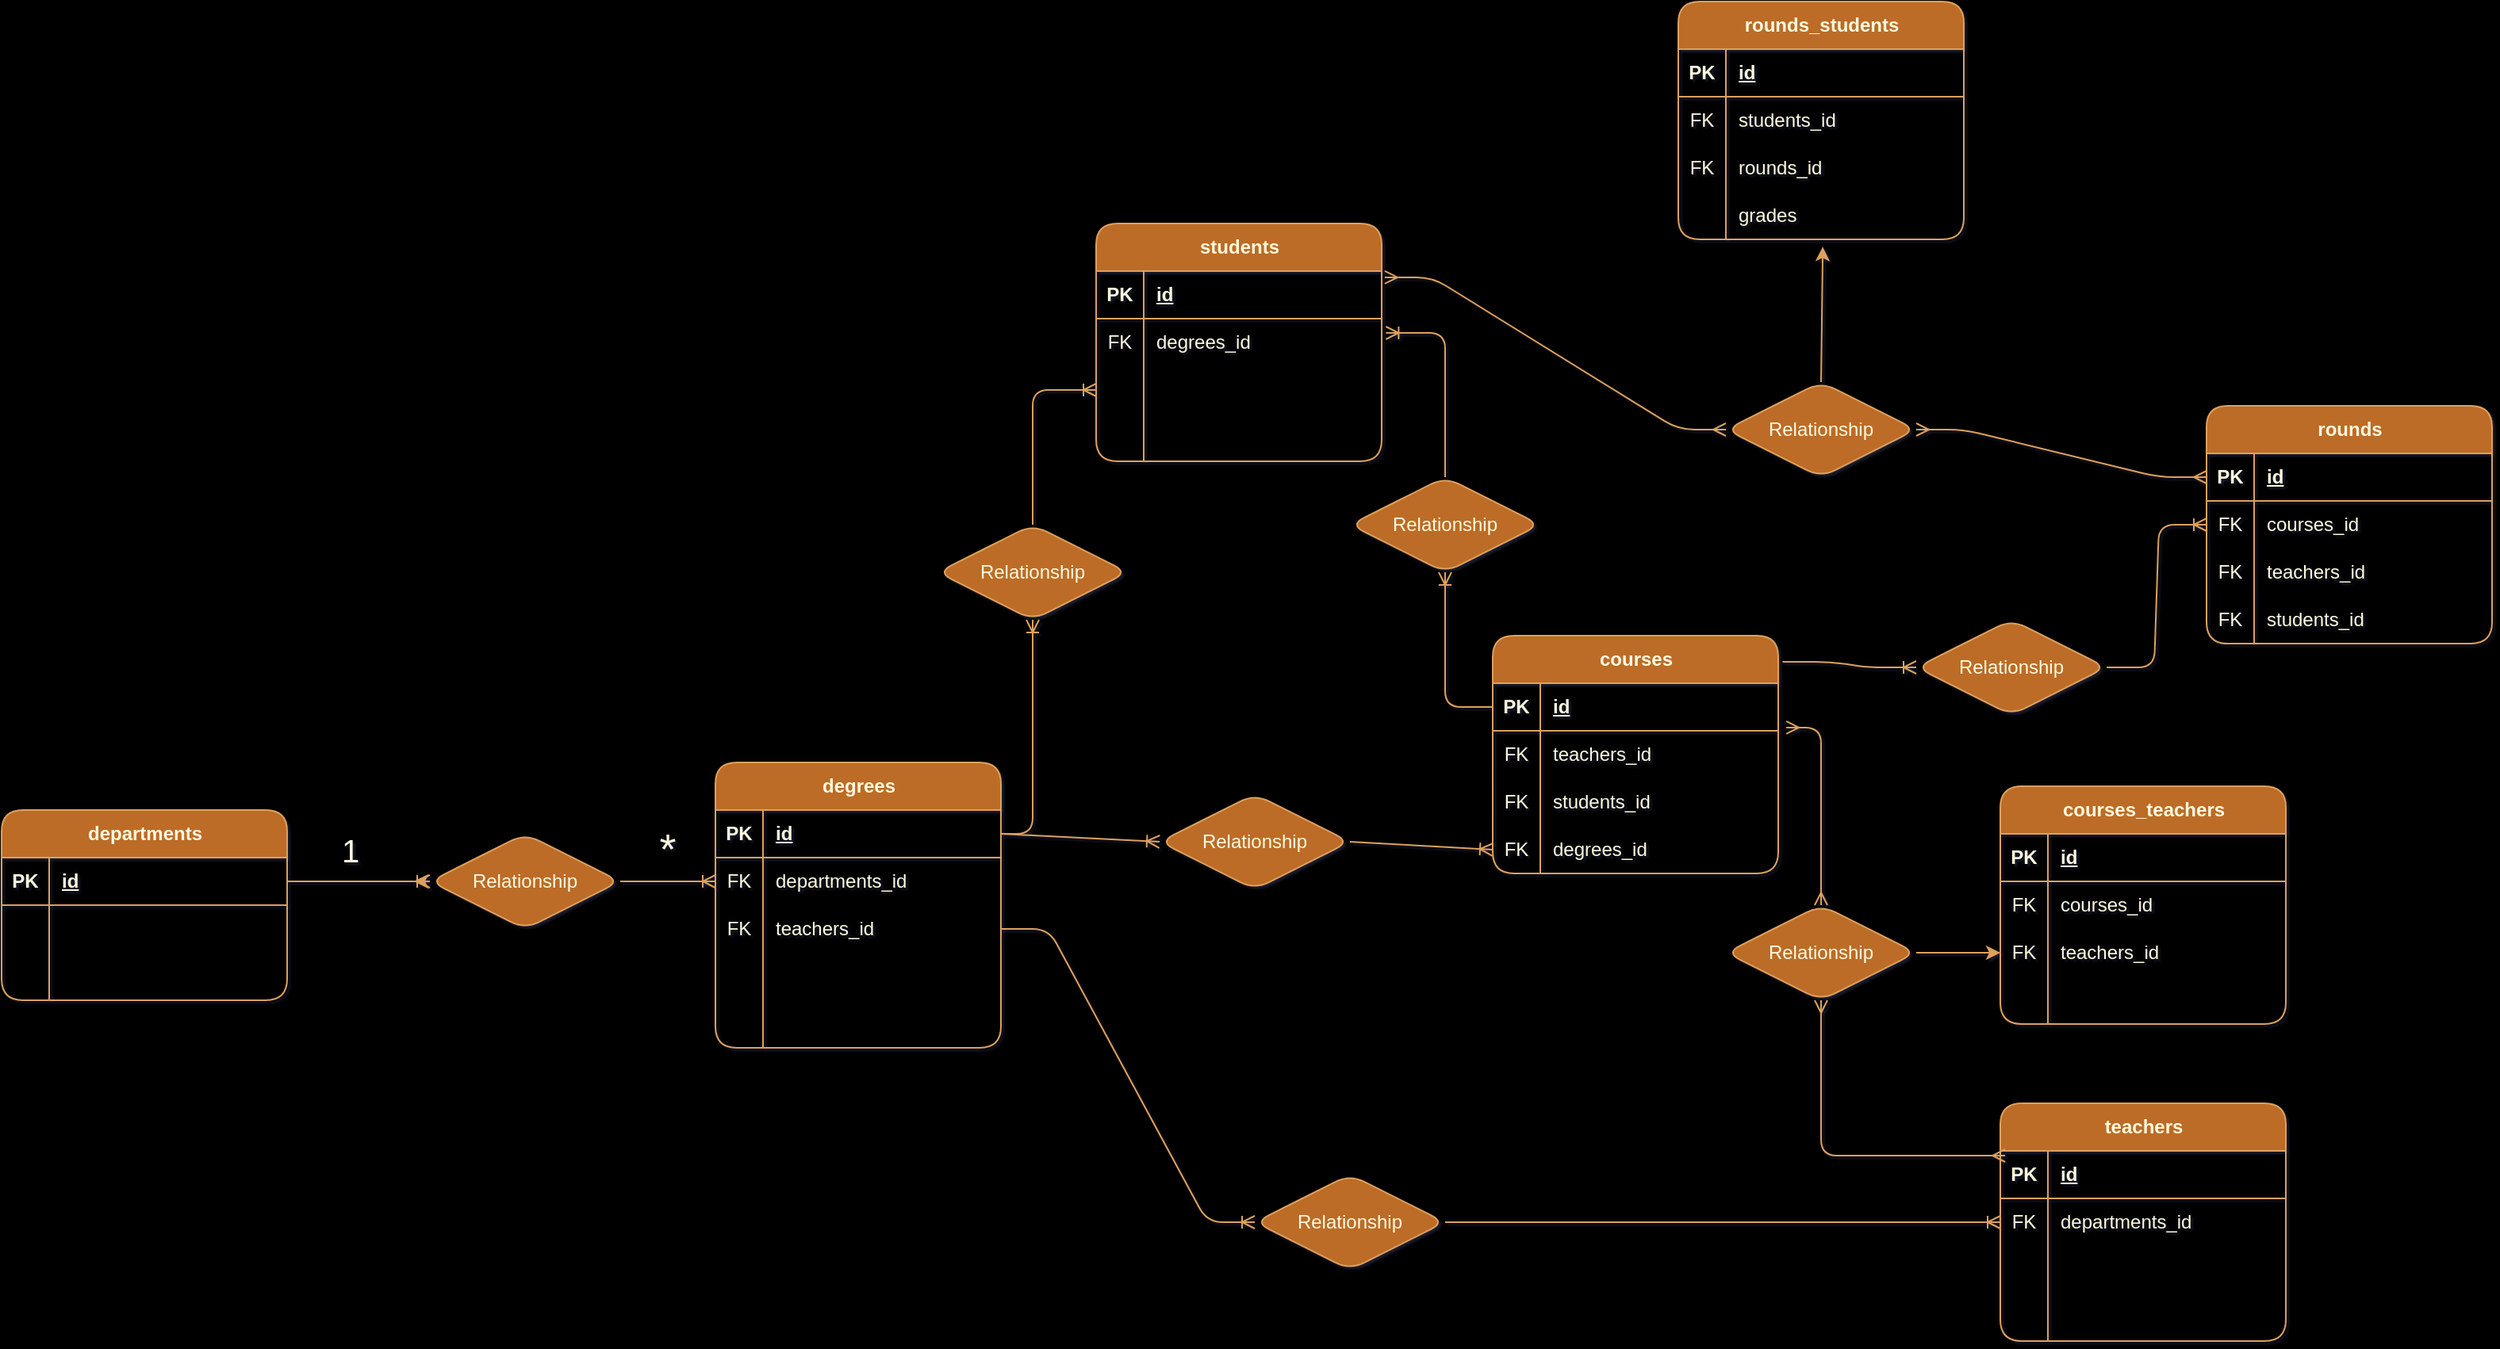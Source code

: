 <mxfile version="22.0.4" type="github">
  <diagram id="87AOexwBrGtDnm_NlYDT" name="Pagina-1">
    <mxGraphModel dx="2261" dy="2047" grid="1" gridSize="10" guides="1" tooltips="1" connect="1" arrows="1" fold="1" page="1" pageScale="1" pageWidth="827" pageHeight="1169" background="#000000" math="0" shadow="1">
      <root>
        <mxCell id="0" />
        <mxCell id="1" parent="0" />
        <mxCell id="Ff_n6TksdBglWIkLKjz_-1" value="departments" style="shape=table;startSize=30;container=1;collapsible=1;childLayout=tableLayout;fixedRows=1;rowLines=0;fontStyle=1;align=center;resizeLast=1;html=1;labelBackgroundColor=none;fillColor=#BC6C25;strokeColor=#DDA15E;fontColor=#FEFAE0;rounded=1;" parent="1" vertex="1">
          <mxGeometry x="-790" y="-510" width="180" height="120" as="geometry" />
        </mxCell>
        <mxCell id="Ff_n6TksdBglWIkLKjz_-2" value="" style="shape=tableRow;horizontal=0;startSize=0;swimlaneHead=0;swimlaneBody=0;fillColor=none;collapsible=0;dropTarget=0;points=[[0,0.5],[1,0.5]];portConstraint=eastwest;top=0;left=0;right=0;bottom=1;labelBackgroundColor=none;strokeColor=#DDA15E;fontColor=#FEFAE0;rounded=1;" parent="Ff_n6TksdBglWIkLKjz_-1" vertex="1">
          <mxGeometry y="30" width="180" height="30" as="geometry" />
        </mxCell>
        <mxCell id="Ff_n6TksdBglWIkLKjz_-3" value="PK" style="shape=partialRectangle;connectable=0;fillColor=none;top=0;left=0;bottom=0;right=0;fontStyle=1;overflow=hidden;whiteSpace=wrap;html=1;labelBackgroundColor=none;strokeColor=#DDA15E;fontColor=#FEFAE0;rounded=1;" parent="Ff_n6TksdBglWIkLKjz_-2" vertex="1">
          <mxGeometry width="30" height="30" as="geometry">
            <mxRectangle width="30" height="30" as="alternateBounds" />
          </mxGeometry>
        </mxCell>
        <mxCell id="Ff_n6TksdBglWIkLKjz_-4" value="id" style="shape=partialRectangle;connectable=0;fillColor=none;top=0;left=0;bottom=0;right=0;align=left;spacingLeft=6;fontStyle=5;overflow=hidden;whiteSpace=wrap;html=1;labelBackgroundColor=none;strokeColor=#DDA15E;fontColor=#FEFAE0;rounded=1;" parent="Ff_n6TksdBglWIkLKjz_-2" vertex="1">
          <mxGeometry x="30" width="150" height="30" as="geometry">
            <mxRectangle width="150" height="30" as="alternateBounds" />
          </mxGeometry>
        </mxCell>
        <mxCell id="Ff_n6TksdBglWIkLKjz_-8" value="" style="shape=tableRow;horizontal=0;startSize=0;swimlaneHead=0;swimlaneBody=0;fillColor=none;collapsible=0;dropTarget=0;points=[[0,0.5],[1,0.5]];portConstraint=eastwest;top=0;left=0;right=0;bottom=0;labelBackgroundColor=none;strokeColor=#DDA15E;fontColor=#FEFAE0;rounded=1;" parent="Ff_n6TksdBglWIkLKjz_-1" vertex="1">
          <mxGeometry y="60" width="180" height="30" as="geometry" />
        </mxCell>
        <mxCell id="Ff_n6TksdBglWIkLKjz_-9" value="" style="shape=partialRectangle;connectable=0;fillColor=none;top=0;left=0;bottom=0;right=0;editable=1;overflow=hidden;whiteSpace=wrap;html=1;labelBackgroundColor=none;strokeColor=#DDA15E;fontColor=#FEFAE0;rounded=1;" parent="Ff_n6TksdBglWIkLKjz_-8" vertex="1">
          <mxGeometry width="30" height="30" as="geometry">
            <mxRectangle width="30" height="30" as="alternateBounds" />
          </mxGeometry>
        </mxCell>
        <mxCell id="Ff_n6TksdBglWIkLKjz_-10" value="" style="shape=partialRectangle;connectable=0;fillColor=none;top=0;left=0;bottom=0;right=0;align=left;spacingLeft=6;overflow=hidden;whiteSpace=wrap;html=1;labelBackgroundColor=none;strokeColor=#DDA15E;fontColor=#FEFAE0;rounded=1;" parent="Ff_n6TksdBglWIkLKjz_-8" vertex="1">
          <mxGeometry x="30" width="150" height="30" as="geometry">
            <mxRectangle width="150" height="30" as="alternateBounds" />
          </mxGeometry>
        </mxCell>
        <mxCell id="Ff_n6TksdBglWIkLKjz_-11" value="" style="shape=tableRow;horizontal=0;startSize=0;swimlaneHead=0;swimlaneBody=0;fillColor=none;collapsible=0;dropTarget=0;points=[[0,0.5],[1,0.5]];portConstraint=eastwest;top=0;left=0;right=0;bottom=0;labelBackgroundColor=none;strokeColor=#DDA15E;fontColor=#FEFAE0;rounded=1;" parent="Ff_n6TksdBglWIkLKjz_-1" vertex="1">
          <mxGeometry y="90" width="180" height="30" as="geometry" />
        </mxCell>
        <mxCell id="Ff_n6TksdBglWIkLKjz_-12" value="" style="shape=partialRectangle;connectable=0;fillColor=none;top=0;left=0;bottom=0;right=0;editable=1;overflow=hidden;whiteSpace=wrap;html=1;labelBackgroundColor=none;strokeColor=#DDA15E;fontColor=#FEFAE0;rounded=1;" parent="Ff_n6TksdBglWIkLKjz_-11" vertex="1">
          <mxGeometry width="30" height="30" as="geometry">
            <mxRectangle width="30" height="30" as="alternateBounds" />
          </mxGeometry>
        </mxCell>
        <mxCell id="Ff_n6TksdBglWIkLKjz_-13" value="" style="shape=partialRectangle;connectable=0;fillColor=none;top=0;left=0;bottom=0;right=0;align=left;spacingLeft=6;overflow=hidden;whiteSpace=wrap;html=1;labelBackgroundColor=none;strokeColor=#DDA15E;fontColor=#FEFAE0;rounded=1;" parent="Ff_n6TksdBglWIkLKjz_-11" vertex="1">
          <mxGeometry x="30" width="150" height="30" as="geometry">
            <mxRectangle width="150" height="30" as="alternateBounds" />
          </mxGeometry>
        </mxCell>
        <mxCell id="Ff_n6TksdBglWIkLKjz_-14" value="rounds" style="shape=table;startSize=30;container=1;collapsible=1;childLayout=tableLayout;fixedRows=1;rowLines=0;fontStyle=1;align=center;resizeLast=1;html=1;labelBackgroundColor=none;fillColor=#BC6C25;strokeColor=#DDA15E;fontColor=#FEFAE0;rounded=1;" parent="1" vertex="1">
          <mxGeometry x="600" y="-765" width="180" height="150" as="geometry" />
        </mxCell>
        <mxCell id="Ff_n6TksdBglWIkLKjz_-15" value="" style="shape=tableRow;horizontal=0;startSize=0;swimlaneHead=0;swimlaneBody=0;fillColor=none;collapsible=0;dropTarget=0;points=[[0,0.5],[1,0.5]];portConstraint=eastwest;top=0;left=0;right=0;bottom=1;labelBackgroundColor=none;strokeColor=#DDA15E;fontColor=#FEFAE0;rounded=1;" parent="Ff_n6TksdBglWIkLKjz_-14" vertex="1">
          <mxGeometry y="30" width="180" height="30" as="geometry" />
        </mxCell>
        <mxCell id="Ff_n6TksdBglWIkLKjz_-16" value="PK" style="shape=partialRectangle;connectable=0;fillColor=none;top=0;left=0;bottom=0;right=0;fontStyle=1;overflow=hidden;whiteSpace=wrap;html=1;labelBackgroundColor=none;strokeColor=#DDA15E;fontColor=#FEFAE0;rounded=1;" parent="Ff_n6TksdBglWIkLKjz_-15" vertex="1">
          <mxGeometry width="30" height="30" as="geometry">
            <mxRectangle width="30" height="30" as="alternateBounds" />
          </mxGeometry>
        </mxCell>
        <mxCell id="Ff_n6TksdBglWIkLKjz_-17" value="id" style="shape=partialRectangle;connectable=0;fillColor=none;top=0;left=0;bottom=0;right=0;align=left;spacingLeft=6;fontStyle=5;overflow=hidden;whiteSpace=wrap;html=1;labelBackgroundColor=none;strokeColor=#DDA15E;fontColor=#FEFAE0;rounded=1;" parent="Ff_n6TksdBglWIkLKjz_-15" vertex="1">
          <mxGeometry x="30" width="150" height="30" as="geometry">
            <mxRectangle width="150" height="30" as="alternateBounds" />
          </mxGeometry>
        </mxCell>
        <mxCell id="Ff_n6TksdBglWIkLKjz_-18" value="" style="shape=tableRow;horizontal=0;startSize=0;swimlaneHead=0;swimlaneBody=0;fillColor=none;collapsible=0;dropTarget=0;points=[[0,0.5],[1,0.5]];portConstraint=eastwest;top=0;left=0;right=0;bottom=0;labelBackgroundColor=none;strokeColor=#DDA15E;fontColor=#FEFAE0;rounded=1;" parent="Ff_n6TksdBglWIkLKjz_-14" vertex="1">
          <mxGeometry y="60" width="180" height="30" as="geometry" />
        </mxCell>
        <mxCell id="Ff_n6TksdBglWIkLKjz_-19" value="FK" style="shape=partialRectangle;connectable=0;fillColor=none;top=0;left=0;bottom=0;right=0;editable=1;overflow=hidden;whiteSpace=wrap;html=1;labelBackgroundColor=none;strokeColor=#DDA15E;fontColor=#FEFAE0;rounded=1;" parent="Ff_n6TksdBglWIkLKjz_-18" vertex="1">
          <mxGeometry width="30" height="30" as="geometry">
            <mxRectangle width="30" height="30" as="alternateBounds" />
          </mxGeometry>
        </mxCell>
        <mxCell id="Ff_n6TksdBglWIkLKjz_-20" value="courses_id" style="shape=partialRectangle;connectable=0;fillColor=none;top=0;left=0;bottom=0;right=0;align=left;spacingLeft=6;overflow=hidden;whiteSpace=wrap;html=1;labelBackgroundColor=none;strokeColor=#DDA15E;fontColor=#FEFAE0;rounded=1;" parent="Ff_n6TksdBglWIkLKjz_-18" vertex="1">
          <mxGeometry x="30" width="150" height="30" as="geometry">
            <mxRectangle width="150" height="30" as="alternateBounds" />
          </mxGeometry>
        </mxCell>
        <mxCell id="Ff_n6TksdBglWIkLKjz_-21" value="" style="shape=tableRow;horizontal=0;startSize=0;swimlaneHead=0;swimlaneBody=0;fillColor=none;collapsible=0;dropTarget=0;points=[[0,0.5],[1,0.5]];portConstraint=eastwest;top=0;left=0;right=0;bottom=0;labelBackgroundColor=none;strokeColor=#DDA15E;fontColor=#FEFAE0;rounded=1;" parent="Ff_n6TksdBglWIkLKjz_-14" vertex="1">
          <mxGeometry y="90" width="180" height="30" as="geometry" />
        </mxCell>
        <mxCell id="Ff_n6TksdBglWIkLKjz_-22" value="FK" style="shape=partialRectangle;connectable=0;fillColor=none;top=0;left=0;bottom=0;right=0;editable=1;overflow=hidden;whiteSpace=wrap;html=1;labelBackgroundColor=none;strokeColor=#DDA15E;fontColor=#FEFAE0;rounded=1;" parent="Ff_n6TksdBglWIkLKjz_-21" vertex="1">
          <mxGeometry width="30" height="30" as="geometry">
            <mxRectangle width="30" height="30" as="alternateBounds" />
          </mxGeometry>
        </mxCell>
        <mxCell id="Ff_n6TksdBglWIkLKjz_-23" value="teachers_id" style="shape=partialRectangle;connectable=0;fillColor=none;top=0;left=0;bottom=0;right=0;align=left;spacingLeft=6;overflow=hidden;whiteSpace=wrap;html=1;labelBackgroundColor=none;strokeColor=#DDA15E;fontColor=#FEFAE0;rounded=1;" parent="Ff_n6TksdBglWIkLKjz_-21" vertex="1">
          <mxGeometry x="30" width="150" height="30" as="geometry">
            <mxRectangle width="150" height="30" as="alternateBounds" />
          </mxGeometry>
        </mxCell>
        <mxCell id="Ff_n6TksdBglWIkLKjz_-24" value="" style="shape=tableRow;horizontal=0;startSize=0;swimlaneHead=0;swimlaneBody=0;fillColor=none;collapsible=0;dropTarget=0;points=[[0,0.5],[1,0.5]];portConstraint=eastwest;top=0;left=0;right=0;bottom=0;labelBackgroundColor=none;strokeColor=#DDA15E;fontColor=#FEFAE0;rounded=1;" parent="Ff_n6TksdBglWIkLKjz_-14" vertex="1">
          <mxGeometry y="120" width="180" height="30" as="geometry" />
        </mxCell>
        <mxCell id="Ff_n6TksdBglWIkLKjz_-25" value="FK" style="shape=partialRectangle;connectable=0;fillColor=none;top=0;left=0;bottom=0;right=0;editable=1;overflow=hidden;whiteSpace=wrap;html=1;labelBackgroundColor=none;strokeColor=#DDA15E;fontColor=#FEFAE0;rounded=1;" parent="Ff_n6TksdBglWIkLKjz_-24" vertex="1">
          <mxGeometry width="30" height="30" as="geometry">
            <mxRectangle width="30" height="30" as="alternateBounds" />
          </mxGeometry>
        </mxCell>
        <mxCell id="Ff_n6TksdBglWIkLKjz_-26" value="students_id" style="shape=partialRectangle;connectable=0;fillColor=none;top=0;left=0;bottom=0;right=0;align=left;spacingLeft=6;overflow=hidden;whiteSpace=wrap;html=1;labelBackgroundColor=none;strokeColor=#DDA15E;fontColor=#FEFAE0;rounded=1;" parent="Ff_n6TksdBglWIkLKjz_-24" vertex="1">
          <mxGeometry x="30" width="150" height="30" as="geometry">
            <mxRectangle width="150" height="30" as="alternateBounds" />
          </mxGeometry>
        </mxCell>
        <mxCell id="Ff_n6TksdBglWIkLKjz_-27" value="courses" style="shape=table;startSize=30;container=1;collapsible=1;childLayout=tableLayout;fixedRows=1;rowLines=0;fontStyle=1;align=center;resizeLast=1;html=1;labelBackgroundColor=none;fillColor=#BC6C25;strokeColor=#DDA15E;fontColor=#FEFAE0;rounded=1;" parent="1" vertex="1">
          <mxGeometry x="150" y="-620" width="180" height="150" as="geometry" />
        </mxCell>
        <mxCell id="Ff_n6TksdBglWIkLKjz_-28" value="" style="shape=tableRow;horizontal=0;startSize=0;swimlaneHead=0;swimlaneBody=0;fillColor=none;collapsible=0;dropTarget=0;points=[[0,0.5],[1,0.5]];portConstraint=eastwest;top=0;left=0;right=0;bottom=1;labelBackgroundColor=none;strokeColor=#DDA15E;fontColor=#FEFAE0;rounded=1;" parent="Ff_n6TksdBglWIkLKjz_-27" vertex="1">
          <mxGeometry y="30" width="180" height="30" as="geometry" />
        </mxCell>
        <mxCell id="Ff_n6TksdBglWIkLKjz_-29" value="PK" style="shape=partialRectangle;connectable=0;fillColor=none;top=0;left=0;bottom=0;right=0;fontStyle=1;overflow=hidden;whiteSpace=wrap;html=1;labelBackgroundColor=none;strokeColor=#DDA15E;fontColor=#FEFAE0;rounded=1;" parent="Ff_n6TksdBglWIkLKjz_-28" vertex="1">
          <mxGeometry width="30" height="30" as="geometry">
            <mxRectangle width="30" height="30" as="alternateBounds" />
          </mxGeometry>
        </mxCell>
        <mxCell id="Ff_n6TksdBglWIkLKjz_-30" value="id" style="shape=partialRectangle;connectable=0;fillColor=none;top=0;left=0;bottom=0;right=0;align=left;spacingLeft=6;fontStyle=5;overflow=hidden;whiteSpace=wrap;html=1;labelBackgroundColor=none;strokeColor=#DDA15E;fontColor=#FEFAE0;rounded=1;" parent="Ff_n6TksdBglWIkLKjz_-28" vertex="1">
          <mxGeometry x="30" width="150" height="30" as="geometry">
            <mxRectangle width="150" height="30" as="alternateBounds" />
          </mxGeometry>
        </mxCell>
        <mxCell id="Ff_n6TksdBglWIkLKjz_-31" value="" style="shape=tableRow;horizontal=0;startSize=0;swimlaneHead=0;swimlaneBody=0;fillColor=none;collapsible=0;dropTarget=0;points=[[0,0.5],[1,0.5]];portConstraint=eastwest;top=0;left=0;right=0;bottom=0;labelBackgroundColor=none;strokeColor=#DDA15E;fontColor=#FEFAE0;rounded=1;" parent="Ff_n6TksdBglWIkLKjz_-27" vertex="1">
          <mxGeometry y="60" width="180" height="30" as="geometry" />
        </mxCell>
        <mxCell id="Ff_n6TksdBglWIkLKjz_-32" value="FK" style="shape=partialRectangle;connectable=0;fillColor=none;top=0;left=0;bottom=0;right=0;editable=1;overflow=hidden;whiteSpace=wrap;html=1;labelBackgroundColor=none;strokeColor=#DDA15E;fontColor=#FEFAE0;rounded=1;" parent="Ff_n6TksdBglWIkLKjz_-31" vertex="1">
          <mxGeometry width="30" height="30" as="geometry">
            <mxRectangle width="30" height="30" as="alternateBounds" />
          </mxGeometry>
        </mxCell>
        <mxCell id="Ff_n6TksdBglWIkLKjz_-33" value="teachers_id" style="shape=partialRectangle;connectable=0;fillColor=none;top=0;left=0;bottom=0;right=0;align=left;spacingLeft=6;overflow=hidden;whiteSpace=wrap;html=1;labelBackgroundColor=none;strokeColor=#DDA15E;fontColor=#FEFAE0;rounded=1;" parent="Ff_n6TksdBglWIkLKjz_-31" vertex="1">
          <mxGeometry x="30" width="150" height="30" as="geometry">
            <mxRectangle width="150" height="30" as="alternateBounds" />
          </mxGeometry>
        </mxCell>
        <mxCell id="Ff_n6TksdBglWIkLKjz_-34" value="" style="shape=tableRow;horizontal=0;startSize=0;swimlaneHead=0;swimlaneBody=0;fillColor=none;collapsible=0;dropTarget=0;points=[[0,0.5],[1,0.5]];portConstraint=eastwest;top=0;left=0;right=0;bottom=0;labelBackgroundColor=none;strokeColor=#DDA15E;fontColor=#FEFAE0;rounded=1;" parent="Ff_n6TksdBglWIkLKjz_-27" vertex="1">
          <mxGeometry y="90" width="180" height="30" as="geometry" />
        </mxCell>
        <mxCell id="Ff_n6TksdBglWIkLKjz_-35" value="FK" style="shape=partialRectangle;connectable=0;fillColor=none;top=0;left=0;bottom=0;right=0;editable=1;overflow=hidden;whiteSpace=wrap;html=1;labelBackgroundColor=none;strokeColor=#DDA15E;fontColor=#FEFAE0;rounded=1;" parent="Ff_n6TksdBglWIkLKjz_-34" vertex="1">
          <mxGeometry width="30" height="30" as="geometry">
            <mxRectangle width="30" height="30" as="alternateBounds" />
          </mxGeometry>
        </mxCell>
        <mxCell id="Ff_n6TksdBglWIkLKjz_-36" value="students_id" style="shape=partialRectangle;connectable=0;fillColor=none;top=0;left=0;bottom=0;right=0;align=left;spacingLeft=6;overflow=hidden;whiteSpace=wrap;html=1;labelBackgroundColor=none;strokeColor=#DDA15E;fontColor=#FEFAE0;rounded=1;" parent="Ff_n6TksdBglWIkLKjz_-34" vertex="1">
          <mxGeometry x="30" width="150" height="30" as="geometry">
            <mxRectangle width="150" height="30" as="alternateBounds" />
          </mxGeometry>
        </mxCell>
        <mxCell id="Ff_n6TksdBglWIkLKjz_-37" value="" style="shape=tableRow;horizontal=0;startSize=0;swimlaneHead=0;swimlaneBody=0;fillColor=none;collapsible=0;dropTarget=0;points=[[0,0.5],[1,0.5]];portConstraint=eastwest;top=0;left=0;right=0;bottom=0;labelBackgroundColor=none;strokeColor=#DDA15E;fontColor=#FEFAE0;rounded=1;" parent="Ff_n6TksdBglWIkLKjz_-27" vertex="1">
          <mxGeometry y="120" width="180" height="30" as="geometry" />
        </mxCell>
        <mxCell id="Ff_n6TksdBglWIkLKjz_-38" value="FK" style="shape=partialRectangle;connectable=0;fillColor=none;top=0;left=0;bottom=0;right=0;editable=1;overflow=hidden;whiteSpace=wrap;html=1;labelBackgroundColor=none;strokeColor=#DDA15E;fontColor=#FEFAE0;rounded=1;" parent="Ff_n6TksdBglWIkLKjz_-37" vertex="1">
          <mxGeometry width="30" height="30" as="geometry">
            <mxRectangle width="30" height="30" as="alternateBounds" />
          </mxGeometry>
        </mxCell>
        <mxCell id="Ff_n6TksdBglWIkLKjz_-39" value="degrees_id" style="shape=partialRectangle;connectable=0;fillColor=none;top=0;left=0;bottom=0;right=0;align=left;spacingLeft=6;overflow=hidden;whiteSpace=wrap;html=1;labelBackgroundColor=none;strokeColor=#DDA15E;fontColor=#FEFAE0;rounded=1;" parent="Ff_n6TksdBglWIkLKjz_-37" vertex="1">
          <mxGeometry x="30" width="150" height="30" as="geometry">
            <mxRectangle width="150" height="30" as="alternateBounds" />
          </mxGeometry>
        </mxCell>
        <mxCell id="Ff_n6TksdBglWIkLKjz_-40" value="rounds_students" style="shape=table;startSize=30;container=1;collapsible=1;childLayout=tableLayout;fixedRows=1;rowLines=0;fontStyle=1;align=center;resizeLast=1;html=1;labelBackgroundColor=none;fillColor=#BC6C25;strokeColor=#DDA15E;fontColor=#FEFAE0;rounded=1;" parent="1" vertex="1">
          <mxGeometry x="267" y="-1020" width="180" height="150" as="geometry" />
        </mxCell>
        <mxCell id="Ff_n6TksdBglWIkLKjz_-41" value="" style="shape=tableRow;horizontal=0;startSize=0;swimlaneHead=0;swimlaneBody=0;fillColor=none;collapsible=0;dropTarget=0;points=[[0,0.5],[1,0.5]];portConstraint=eastwest;top=0;left=0;right=0;bottom=1;labelBackgroundColor=none;strokeColor=#DDA15E;fontColor=#FEFAE0;rounded=1;" parent="Ff_n6TksdBglWIkLKjz_-40" vertex="1">
          <mxGeometry y="30" width="180" height="30" as="geometry" />
        </mxCell>
        <mxCell id="Ff_n6TksdBglWIkLKjz_-42" value="PK" style="shape=partialRectangle;connectable=0;fillColor=none;top=0;left=0;bottom=0;right=0;fontStyle=1;overflow=hidden;whiteSpace=wrap;html=1;labelBackgroundColor=none;strokeColor=#DDA15E;fontColor=#FEFAE0;rounded=1;" parent="Ff_n6TksdBglWIkLKjz_-41" vertex="1">
          <mxGeometry width="30" height="30" as="geometry">
            <mxRectangle width="30" height="30" as="alternateBounds" />
          </mxGeometry>
        </mxCell>
        <mxCell id="Ff_n6TksdBglWIkLKjz_-43" value="id" style="shape=partialRectangle;connectable=0;fillColor=none;top=0;left=0;bottom=0;right=0;align=left;spacingLeft=6;fontStyle=5;overflow=hidden;whiteSpace=wrap;html=1;labelBackgroundColor=none;strokeColor=#DDA15E;fontColor=#FEFAE0;rounded=1;" parent="Ff_n6TksdBglWIkLKjz_-41" vertex="1">
          <mxGeometry x="30" width="150" height="30" as="geometry">
            <mxRectangle width="150" height="30" as="alternateBounds" />
          </mxGeometry>
        </mxCell>
        <mxCell id="Ff_n6TksdBglWIkLKjz_-44" value="" style="shape=tableRow;horizontal=0;startSize=0;swimlaneHead=0;swimlaneBody=0;fillColor=none;collapsible=0;dropTarget=0;points=[[0,0.5],[1,0.5]];portConstraint=eastwest;top=0;left=0;right=0;bottom=0;labelBackgroundColor=none;strokeColor=#DDA15E;fontColor=#FEFAE0;rounded=1;" parent="Ff_n6TksdBglWIkLKjz_-40" vertex="1">
          <mxGeometry y="60" width="180" height="30" as="geometry" />
        </mxCell>
        <mxCell id="Ff_n6TksdBglWIkLKjz_-45" value="FK" style="shape=partialRectangle;connectable=0;fillColor=none;top=0;left=0;bottom=0;right=0;editable=1;overflow=hidden;whiteSpace=wrap;html=1;labelBackgroundColor=none;strokeColor=#DDA15E;fontColor=#FEFAE0;rounded=1;" parent="Ff_n6TksdBglWIkLKjz_-44" vertex="1">
          <mxGeometry width="30" height="30" as="geometry">
            <mxRectangle width="30" height="30" as="alternateBounds" />
          </mxGeometry>
        </mxCell>
        <mxCell id="Ff_n6TksdBglWIkLKjz_-46" value="students_id" style="shape=partialRectangle;connectable=0;fillColor=none;top=0;left=0;bottom=0;right=0;align=left;spacingLeft=6;overflow=hidden;whiteSpace=wrap;html=1;labelBackgroundColor=none;strokeColor=#DDA15E;fontColor=#FEFAE0;rounded=1;" parent="Ff_n6TksdBglWIkLKjz_-44" vertex="1">
          <mxGeometry x="30" width="150" height="30" as="geometry">
            <mxRectangle width="150" height="30" as="alternateBounds" />
          </mxGeometry>
        </mxCell>
        <mxCell id="Ff_n6TksdBglWIkLKjz_-47" value="" style="shape=tableRow;horizontal=0;startSize=0;swimlaneHead=0;swimlaneBody=0;fillColor=none;collapsible=0;dropTarget=0;points=[[0,0.5],[1,0.5]];portConstraint=eastwest;top=0;left=0;right=0;bottom=0;labelBackgroundColor=none;strokeColor=#DDA15E;fontColor=#FEFAE0;rounded=1;" parent="Ff_n6TksdBglWIkLKjz_-40" vertex="1">
          <mxGeometry y="90" width="180" height="30" as="geometry" />
        </mxCell>
        <mxCell id="Ff_n6TksdBglWIkLKjz_-48" value="FK" style="shape=partialRectangle;connectable=0;fillColor=none;top=0;left=0;bottom=0;right=0;editable=1;overflow=hidden;whiteSpace=wrap;html=1;labelBackgroundColor=none;strokeColor=#DDA15E;fontColor=#FEFAE0;rounded=1;" parent="Ff_n6TksdBglWIkLKjz_-47" vertex="1">
          <mxGeometry width="30" height="30" as="geometry">
            <mxRectangle width="30" height="30" as="alternateBounds" />
          </mxGeometry>
        </mxCell>
        <mxCell id="Ff_n6TksdBglWIkLKjz_-49" value="rounds_id" style="shape=partialRectangle;connectable=0;fillColor=none;top=0;left=0;bottom=0;right=0;align=left;spacingLeft=6;overflow=hidden;whiteSpace=wrap;html=1;labelBackgroundColor=none;strokeColor=#DDA15E;fontColor=#FEFAE0;rounded=1;" parent="Ff_n6TksdBglWIkLKjz_-47" vertex="1">
          <mxGeometry x="30" width="150" height="30" as="geometry">
            <mxRectangle width="150" height="30" as="alternateBounds" />
          </mxGeometry>
        </mxCell>
        <mxCell id="Ff_n6TksdBglWIkLKjz_-50" value="" style="shape=tableRow;horizontal=0;startSize=0;swimlaneHead=0;swimlaneBody=0;fillColor=none;collapsible=0;dropTarget=0;points=[[0,0.5],[1,0.5]];portConstraint=eastwest;top=0;left=0;right=0;bottom=0;labelBackgroundColor=none;strokeColor=#DDA15E;fontColor=#FEFAE0;rounded=1;" parent="Ff_n6TksdBglWIkLKjz_-40" vertex="1">
          <mxGeometry y="120" width="180" height="30" as="geometry" />
        </mxCell>
        <mxCell id="Ff_n6TksdBglWIkLKjz_-51" value="" style="shape=partialRectangle;connectable=0;fillColor=none;top=0;left=0;bottom=0;right=0;editable=1;overflow=hidden;whiteSpace=wrap;html=1;labelBackgroundColor=none;strokeColor=#DDA15E;fontColor=#FEFAE0;rounded=1;" parent="Ff_n6TksdBglWIkLKjz_-50" vertex="1">
          <mxGeometry width="30" height="30" as="geometry">
            <mxRectangle width="30" height="30" as="alternateBounds" />
          </mxGeometry>
        </mxCell>
        <mxCell id="Ff_n6TksdBglWIkLKjz_-52" value="grades" style="shape=partialRectangle;connectable=0;fillColor=none;top=0;left=0;bottom=0;right=0;align=left;spacingLeft=6;overflow=hidden;whiteSpace=wrap;html=1;labelBackgroundColor=none;strokeColor=#DDA15E;fontColor=#FEFAE0;rounded=1;" parent="Ff_n6TksdBglWIkLKjz_-50" vertex="1">
          <mxGeometry x="30" width="150" height="30" as="geometry">
            <mxRectangle width="150" height="30" as="alternateBounds" />
          </mxGeometry>
        </mxCell>
        <mxCell id="Ff_n6TksdBglWIkLKjz_-53" value="teachers" style="shape=table;startSize=30;container=1;collapsible=1;childLayout=tableLayout;fixedRows=1;rowLines=0;fontStyle=1;align=center;resizeLast=1;html=1;labelBackgroundColor=none;fillColor=#BC6C25;strokeColor=#DDA15E;fontColor=#FEFAE0;rounded=1;" parent="1" vertex="1">
          <mxGeometry x="470" y="-325" width="180" height="150" as="geometry" />
        </mxCell>
        <mxCell id="Ff_n6TksdBglWIkLKjz_-54" value="" style="shape=tableRow;horizontal=0;startSize=0;swimlaneHead=0;swimlaneBody=0;fillColor=none;collapsible=0;dropTarget=0;points=[[0,0.5],[1,0.5]];portConstraint=eastwest;top=0;left=0;right=0;bottom=1;labelBackgroundColor=none;strokeColor=#DDA15E;fontColor=#FEFAE0;rounded=1;" parent="Ff_n6TksdBglWIkLKjz_-53" vertex="1">
          <mxGeometry y="30" width="180" height="30" as="geometry" />
        </mxCell>
        <mxCell id="Ff_n6TksdBglWIkLKjz_-55" value="PK" style="shape=partialRectangle;connectable=0;fillColor=none;top=0;left=0;bottom=0;right=0;fontStyle=1;overflow=hidden;whiteSpace=wrap;html=1;labelBackgroundColor=none;strokeColor=#DDA15E;fontColor=#FEFAE0;rounded=1;" parent="Ff_n6TksdBglWIkLKjz_-54" vertex="1">
          <mxGeometry width="30" height="30" as="geometry">
            <mxRectangle width="30" height="30" as="alternateBounds" />
          </mxGeometry>
        </mxCell>
        <mxCell id="Ff_n6TksdBglWIkLKjz_-56" value="id" style="shape=partialRectangle;connectable=0;fillColor=none;top=0;left=0;bottom=0;right=0;align=left;spacingLeft=6;fontStyle=5;overflow=hidden;whiteSpace=wrap;html=1;labelBackgroundColor=none;strokeColor=#DDA15E;fontColor=#FEFAE0;rounded=1;" parent="Ff_n6TksdBglWIkLKjz_-54" vertex="1">
          <mxGeometry x="30" width="150" height="30" as="geometry">
            <mxRectangle width="150" height="30" as="alternateBounds" />
          </mxGeometry>
        </mxCell>
        <mxCell id="Ff_n6TksdBglWIkLKjz_-57" value="" style="shape=tableRow;horizontal=0;startSize=0;swimlaneHead=0;swimlaneBody=0;fillColor=none;collapsible=0;dropTarget=0;points=[[0,0.5],[1,0.5]];portConstraint=eastwest;top=0;left=0;right=0;bottom=0;labelBackgroundColor=none;strokeColor=#DDA15E;fontColor=#FEFAE0;rounded=1;" parent="Ff_n6TksdBglWIkLKjz_-53" vertex="1">
          <mxGeometry y="60" width="180" height="30" as="geometry" />
        </mxCell>
        <mxCell id="Ff_n6TksdBglWIkLKjz_-58" value="FK" style="shape=partialRectangle;connectable=0;fillColor=none;top=0;left=0;bottom=0;right=0;editable=1;overflow=hidden;whiteSpace=wrap;html=1;labelBackgroundColor=none;strokeColor=#DDA15E;fontColor=#FEFAE0;rounded=1;" parent="Ff_n6TksdBglWIkLKjz_-57" vertex="1">
          <mxGeometry width="30" height="30" as="geometry">
            <mxRectangle width="30" height="30" as="alternateBounds" />
          </mxGeometry>
        </mxCell>
        <mxCell id="Ff_n6TksdBglWIkLKjz_-59" value="departments_id" style="shape=partialRectangle;connectable=0;fillColor=none;top=0;left=0;bottom=0;right=0;align=left;spacingLeft=6;overflow=hidden;whiteSpace=wrap;html=1;labelBackgroundColor=none;strokeColor=#DDA15E;fontColor=#FEFAE0;rounded=1;" parent="Ff_n6TksdBglWIkLKjz_-57" vertex="1">
          <mxGeometry x="30" width="150" height="30" as="geometry">
            <mxRectangle width="150" height="30" as="alternateBounds" />
          </mxGeometry>
        </mxCell>
        <mxCell id="Ff_n6TksdBglWIkLKjz_-60" value="" style="shape=tableRow;horizontal=0;startSize=0;swimlaneHead=0;swimlaneBody=0;fillColor=none;collapsible=0;dropTarget=0;points=[[0,0.5],[1,0.5]];portConstraint=eastwest;top=0;left=0;right=0;bottom=0;labelBackgroundColor=none;strokeColor=#DDA15E;fontColor=#FEFAE0;rounded=1;" parent="Ff_n6TksdBglWIkLKjz_-53" vertex="1">
          <mxGeometry y="90" width="180" height="30" as="geometry" />
        </mxCell>
        <mxCell id="Ff_n6TksdBglWIkLKjz_-61" value="" style="shape=partialRectangle;connectable=0;fillColor=none;top=0;left=0;bottom=0;right=0;editable=1;overflow=hidden;whiteSpace=wrap;html=1;labelBackgroundColor=none;strokeColor=#DDA15E;fontColor=#FEFAE0;rounded=1;" parent="Ff_n6TksdBglWIkLKjz_-60" vertex="1">
          <mxGeometry width="30" height="30" as="geometry">
            <mxRectangle width="30" height="30" as="alternateBounds" />
          </mxGeometry>
        </mxCell>
        <mxCell id="Ff_n6TksdBglWIkLKjz_-62" value="" style="shape=partialRectangle;connectable=0;fillColor=none;top=0;left=0;bottom=0;right=0;align=left;spacingLeft=6;overflow=hidden;whiteSpace=wrap;html=1;labelBackgroundColor=none;strokeColor=#DDA15E;fontColor=#FEFAE0;rounded=1;" parent="Ff_n6TksdBglWIkLKjz_-60" vertex="1">
          <mxGeometry x="30" width="150" height="30" as="geometry">
            <mxRectangle width="150" height="30" as="alternateBounds" />
          </mxGeometry>
        </mxCell>
        <mxCell id="Ff_n6TksdBglWIkLKjz_-63" value="" style="shape=tableRow;horizontal=0;startSize=0;swimlaneHead=0;swimlaneBody=0;fillColor=none;collapsible=0;dropTarget=0;points=[[0,0.5],[1,0.5]];portConstraint=eastwest;top=0;left=0;right=0;bottom=0;labelBackgroundColor=none;strokeColor=#DDA15E;fontColor=#FEFAE0;rounded=1;" parent="Ff_n6TksdBglWIkLKjz_-53" vertex="1">
          <mxGeometry y="120" width="180" height="30" as="geometry" />
        </mxCell>
        <mxCell id="Ff_n6TksdBglWIkLKjz_-64" value="" style="shape=partialRectangle;connectable=0;fillColor=none;top=0;left=0;bottom=0;right=0;editable=1;overflow=hidden;whiteSpace=wrap;html=1;labelBackgroundColor=none;strokeColor=#DDA15E;fontColor=#FEFAE0;rounded=1;" parent="Ff_n6TksdBglWIkLKjz_-63" vertex="1">
          <mxGeometry width="30" height="30" as="geometry">
            <mxRectangle width="30" height="30" as="alternateBounds" />
          </mxGeometry>
        </mxCell>
        <mxCell id="Ff_n6TksdBglWIkLKjz_-65" value="" style="shape=partialRectangle;connectable=0;fillColor=none;top=0;left=0;bottom=0;right=0;align=left;spacingLeft=6;overflow=hidden;whiteSpace=wrap;html=1;labelBackgroundColor=none;strokeColor=#DDA15E;fontColor=#FEFAE0;rounded=1;" parent="Ff_n6TksdBglWIkLKjz_-63" vertex="1">
          <mxGeometry x="30" width="150" height="30" as="geometry">
            <mxRectangle width="150" height="30" as="alternateBounds" />
          </mxGeometry>
        </mxCell>
        <mxCell id="Ff_n6TksdBglWIkLKjz_-85" value="students" style="shape=table;startSize=30;container=1;collapsible=1;childLayout=tableLayout;fixedRows=1;rowLines=0;fontStyle=1;align=center;resizeLast=1;html=1;labelBackgroundColor=none;fillColor=#BC6C25;strokeColor=#DDA15E;fontColor=#FEFAE0;rounded=1;" parent="1" vertex="1">
          <mxGeometry x="-100" y="-880" width="180" height="150" as="geometry" />
        </mxCell>
        <mxCell id="Ff_n6TksdBglWIkLKjz_-86" value="" style="shape=tableRow;horizontal=0;startSize=0;swimlaneHead=0;swimlaneBody=0;fillColor=none;collapsible=0;dropTarget=0;points=[[0,0.5],[1,0.5]];portConstraint=eastwest;top=0;left=0;right=0;bottom=1;labelBackgroundColor=none;strokeColor=#DDA15E;fontColor=#FEFAE0;rounded=1;" parent="Ff_n6TksdBglWIkLKjz_-85" vertex="1">
          <mxGeometry y="30" width="180" height="30" as="geometry" />
        </mxCell>
        <mxCell id="Ff_n6TksdBglWIkLKjz_-87" value="PK" style="shape=partialRectangle;connectable=0;fillColor=none;top=0;left=0;bottom=0;right=0;fontStyle=1;overflow=hidden;whiteSpace=wrap;html=1;labelBackgroundColor=none;strokeColor=#DDA15E;fontColor=#FEFAE0;rounded=1;" parent="Ff_n6TksdBglWIkLKjz_-86" vertex="1">
          <mxGeometry width="30" height="30" as="geometry">
            <mxRectangle width="30" height="30" as="alternateBounds" />
          </mxGeometry>
        </mxCell>
        <mxCell id="Ff_n6TksdBglWIkLKjz_-88" value="id" style="shape=partialRectangle;connectable=0;fillColor=none;top=0;left=0;bottom=0;right=0;align=left;spacingLeft=6;fontStyle=5;overflow=hidden;whiteSpace=wrap;html=1;labelBackgroundColor=none;strokeColor=#DDA15E;fontColor=#FEFAE0;rounded=1;" parent="Ff_n6TksdBglWIkLKjz_-86" vertex="1">
          <mxGeometry x="30" width="150" height="30" as="geometry">
            <mxRectangle width="150" height="30" as="alternateBounds" />
          </mxGeometry>
        </mxCell>
        <mxCell id="Ff_n6TksdBglWIkLKjz_-89" value="" style="shape=tableRow;horizontal=0;startSize=0;swimlaneHead=0;swimlaneBody=0;fillColor=none;collapsible=0;dropTarget=0;points=[[0,0.5],[1,0.5]];portConstraint=eastwest;top=0;left=0;right=0;bottom=0;labelBackgroundColor=none;strokeColor=#DDA15E;fontColor=#FEFAE0;rounded=1;" parent="Ff_n6TksdBglWIkLKjz_-85" vertex="1">
          <mxGeometry y="60" width="180" height="30" as="geometry" />
        </mxCell>
        <mxCell id="Ff_n6TksdBglWIkLKjz_-90" value="FK&lt;br&gt;" style="shape=partialRectangle;connectable=0;fillColor=none;top=0;left=0;bottom=0;right=0;editable=1;overflow=hidden;whiteSpace=wrap;html=1;labelBackgroundColor=none;strokeColor=#DDA15E;fontColor=#FEFAE0;rounded=1;" parent="Ff_n6TksdBglWIkLKjz_-89" vertex="1">
          <mxGeometry width="30" height="30" as="geometry">
            <mxRectangle width="30" height="30" as="alternateBounds" />
          </mxGeometry>
        </mxCell>
        <mxCell id="Ff_n6TksdBglWIkLKjz_-91" value="degrees_id" style="shape=partialRectangle;connectable=0;fillColor=none;top=0;left=0;bottom=0;right=0;align=left;spacingLeft=6;overflow=hidden;whiteSpace=wrap;html=1;labelBackgroundColor=none;strokeColor=#DDA15E;fontColor=#FEFAE0;rounded=1;" parent="Ff_n6TksdBglWIkLKjz_-89" vertex="1">
          <mxGeometry x="30" width="150" height="30" as="geometry">
            <mxRectangle width="150" height="30" as="alternateBounds" />
          </mxGeometry>
        </mxCell>
        <mxCell id="Ff_n6TksdBglWIkLKjz_-92" value="" style="shape=tableRow;horizontal=0;startSize=0;swimlaneHead=0;swimlaneBody=0;fillColor=none;collapsible=0;dropTarget=0;points=[[0,0.5],[1,0.5]];portConstraint=eastwest;top=0;left=0;right=0;bottom=0;labelBackgroundColor=none;strokeColor=#DDA15E;fontColor=#FEFAE0;rounded=1;" parent="Ff_n6TksdBglWIkLKjz_-85" vertex="1">
          <mxGeometry y="90" width="180" height="30" as="geometry" />
        </mxCell>
        <mxCell id="Ff_n6TksdBglWIkLKjz_-93" value="" style="shape=partialRectangle;connectable=0;fillColor=none;top=0;left=0;bottom=0;right=0;editable=1;overflow=hidden;whiteSpace=wrap;html=1;labelBackgroundColor=none;strokeColor=#DDA15E;fontColor=#FEFAE0;rounded=1;" parent="Ff_n6TksdBglWIkLKjz_-92" vertex="1">
          <mxGeometry width="30" height="30" as="geometry">
            <mxRectangle width="30" height="30" as="alternateBounds" />
          </mxGeometry>
        </mxCell>
        <mxCell id="Ff_n6TksdBglWIkLKjz_-94" value="" style="shape=partialRectangle;connectable=0;fillColor=none;top=0;left=0;bottom=0;right=0;align=left;spacingLeft=6;overflow=hidden;whiteSpace=wrap;html=1;labelBackgroundColor=none;strokeColor=#DDA15E;fontColor=#FEFAE0;rounded=1;" parent="Ff_n6TksdBglWIkLKjz_-92" vertex="1">
          <mxGeometry x="30" width="150" height="30" as="geometry">
            <mxRectangle width="150" height="30" as="alternateBounds" />
          </mxGeometry>
        </mxCell>
        <mxCell id="Ff_n6TksdBglWIkLKjz_-95" value="" style="shape=tableRow;horizontal=0;startSize=0;swimlaneHead=0;swimlaneBody=0;fillColor=none;collapsible=0;dropTarget=0;points=[[0,0.5],[1,0.5]];portConstraint=eastwest;top=0;left=0;right=0;bottom=0;labelBackgroundColor=none;strokeColor=#DDA15E;fontColor=#FEFAE0;rounded=1;" parent="Ff_n6TksdBglWIkLKjz_-85" vertex="1">
          <mxGeometry y="120" width="180" height="30" as="geometry" />
        </mxCell>
        <mxCell id="Ff_n6TksdBglWIkLKjz_-96" value="" style="shape=partialRectangle;connectable=0;fillColor=none;top=0;left=0;bottom=0;right=0;editable=1;overflow=hidden;whiteSpace=wrap;html=1;labelBackgroundColor=none;strokeColor=#DDA15E;fontColor=#FEFAE0;rounded=1;" parent="Ff_n6TksdBglWIkLKjz_-95" vertex="1">
          <mxGeometry width="30" height="30" as="geometry">
            <mxRectangle width="30" height="30" as="alternateBounds" />
          </mxGeometry>
        </mxCell>
        <mxCell id="Ff_n6TksdBglWIkLKjz_-97" value="" style="shape=partialRectangle;connectable=0;fillColor=none;top=0;left=0;bottom=0;right=0;align=left;spacingLeft=6;overflow=hidden;whiteSpace=wrap;html=1;labelBackgroundColor=none;strokeColor=#DDA15E;fontColor=#FEFAE0;rounded=1;" parent="Ff_n6TksdBglWIkLKjz_-95" vertex="1">
          <mxGeometry x="30" width="150" height="30" as="geometry">
            <mxRectangle width="150" height="30" as="alternateBounds" />
          </mxGeometry>
        </mxCell>
        <mxCell id="Ff_n6TksdBglWIkLKjz_-98" value="" style="edgeStyle=entityRelationEdgeStyle;fontSize=12;html=1;endArrow=ERoneToMany;rounded=1;exitX=1;exitY=0.5;exitDx=0;exitDy=0;entryX=0;entryY=0.5;entryDx=0;entryDy=0;labelBackgroundColor=none;strokeColor=#DDA15E;fontColor=default;" parent="1" source="Ff_n6TksdBglWIkLKjz_-99" target="Ff_n6TksdBglWIkLKjz_-70" edge="1">
          <mxGeometry width="100" height="100" relative="1" as="geometry">
            <mxPoint x="-550" y="-460" as="sourcePoint" />
            <mxPoint x="-450" y="-560" as="targetPoint" />
            <Array as="points">
              <mxPoint x="-400" y="-520" />
              <mxPoint x="-380" y="-400" />
              <mxPoint x="-350" y="-470" />
            </Array>
          </mxGeometry>
        </mxCell>
        <mxCell id="Ff_n6TksdBglWIkLKjz_-66" value="degrees" style="shape=table;startSize=30;container=1;collapsible=1;childLayout=tableLayout;fixedRows=1;rowLines=0;fontStyle=1;align=center;resizeLast=1;html=1;labelBackgroundColor=none;fillColor=#BC6C25;strokeColor=#DDA15E;fontColor=#FEFAE0;rounded=1;" parent="1" vertex="1">
          <mxGeometry x="-340" y="-540" width="180" height="180" as="geometry" />
        </mxCell>
        <mxCell id="Ff_n6TksdBglWIkLKjz_-67" value="" style="shape=tableRow;horizontal=0;startSize=0;swimlaneHead=0;swimlaneBody=0;fillColor=none;collapsible=0;dropTarget=0;points=[[0,0.5],[1,0.5]];portConstraint=eastwest;top=0;left=0;right=0;bottom=1;labelBackgroundColor=none;strokeColor=#DDA15E;fontColor=#FEFAE0;rounded=1;" parent="Ff_n6TksdBglWIkLKjz_-66" vertex="1">
          <mxGeometry y="30" width="180" height="30" as="geometry" />
        </mxCell>
        <mxCell id="Ff_n6TksdBglWIkLKjz_-68" value="PK" style="shape=partialRectangle;connectable=0;fillColor=none;top=0;left=0;bottom=0;right=0;fontStyle=1;overflow=hidden;whiteSpace=wrap;html=1;labelBackgroundColor=none;strokeColor=#DDA15E;fontColor=#FEFAE0;rounded=1;" parent="Ff_n6TksdBglWIkLKjz_-67" vertex="1">
          <mxGeometry width="30" height="30" as="geometry">
            <mxRectangle width="30" height="30" as="alternateBounds" />
          </mxGeometry>
        </mxCell>
        <mxCell id="Ff_n6TksdBglWIkLKjz_-69" value="id" style="shape=partialRectangle;connectable=0;fillColor=none;top=0;left=0;bottom=0;right=0;align=left;spacingLeft=6;fontStyle=5;overflow=hidden;whiteSpace=wrap;html=1;labelBackgroundColor=none;strokeColor=#DDA15E;fontColor=#FEFAE0;rounded=1;" parent="Ff_n6TksdBglWIkLKjz_-67" vertex="1">
          <mxGeometry x="30" width="150" height="30" as="geometry">
            <mxRectangle width="150" height="30" as="alternateBounds" />
          </mxGeometry>
        </mxCell>
        <mxCell id="Ff_n6TksdBglWIkLKjz_-70" value="" style="shape=tableRow;horizontal=0;startSize=0;swimlaneHead=0;swimlaneBody=0;fillColor=none;collapsible=0;dropTarget=0;points=[[0,0.5],[1,0.5]];portConstraint=eastwest;top=0;left=0;right=0;bottom=0;labelBackgroundColor=none;strokeColor=#DDA15E;fontColor=#FEFAE0;rounded=1;" parent="Ff_n6TksdBglWIkLKjz_-66" vertex="1">
          <mxGeometry y="60" width="180" height="30" as="geometry" />
        </mxCell>
        <mxCell id="Ff_n6TksdBglWIkLKjz_-71" value="FK" style="shape=partialRectangle;connectable=0;fillColor=none;top=0;left=0;bottom=0;right=0;editable=1;overflow=hidden;whiteSpace=wrap;html=1;labelBackgroundColor=none;strokeColor=#DDA15E;fontColor=#FEFAE0;rounded=1;" parent="Ff_n6TksdBglWIkLKjz_-70" vertex="1">
          <mxGeometry width="30" height="30" as="geometry">
            <mxRectangle width="30" height="30" as="alternateBounds" />
          </mxGeometry>
        </mxCell>
        <mxCell id="Ff_n6TksdBglWIkLKjz_-72" value="departments_id" style="shape=partialRectangle;connectable=0;fillColor=none;top=0;left=0;bottom=0;right=0;align=left;spacingLeft=6;overflow=hidden;whiteSpace=wrap;html=1;labelBackgroundColor=none;strokeColor=#DDA15E;fontColor=#FEFAE0;rounded=1;" parent="Ff_n6TksdBglWIkLKjz_-70" vertex="1">
          <mxGeometry x="30" width="150" height="30" as="geometry">
            <mxRectangle width="150" height="30" as="alternateBounds" />
          </mxGeometry>
        </mxCell>
        <mxCell id="Ff_n6TksdBglWIkLKjz_-73" value="" style="shape=tableRow;horizontal=0;startSize=0;swimlaneHead=0;swimlaneBody=0;fillColor=none;collapsible=0;dropTarget=0;points=[[0,0.5],[1,0.5]];portConstraint=eastwest;top=0;left=0;right=0;bottom=0;labelBackgroundColor=none;strokeColor=#DDA15E;fontColor=#FEFAE0;rounded=1;" parent="Ff_n6TksdBglWIkLKjz_-66" vertex="1">
          <mxGeometry y="90" width="180" height="30" as="geometry" />
        </mxCell>
        <mxCell id="Ff_n6TksdBglWIkLKjz_-74" value="FK" style="shape=partialRectangle;connectable=0;fillColor=none;top=0;left=0;bottom=0;right=0;editable=1;overflow=hidden;whiteSpace=wrap;html=1;labelBackgroundColor=none;strokeColor=#DDA15E;fontColor=#FEFAE0;rounded=1;" parent="Ff_n6TksdBglWIkLKjz_-73" vertex="1">
          <mxGeometry width="30" height="30" as="geometry">
            <mxRectangle width="30" height="30" as="alternateBounds" />
          </mxGeometry>
        </mxCell>
        <mxCell id="Ff_n6TksdBglWIkLKjz_-75" value="teachers_id" style="shape=partialRectangle;connectable=0;fillColor=none;top=0;left=0;bottom=0;right=0;align=left;spacingLeft=6;overflow=hidden;whiteSpace=wrap;html=1;labelBackgroundColor=none;strokeColor=#DDA15E;fontColor=#FEFAE0;rounded=1;" parent="Ff_n6TksdBglWIkLKjz_-73" vertex="1">
          <mxGeometry x="30" width="150" height="30" as="geometry">
            <mxRectangle width="150" height="30" as="alternateBounds" />
          </mxGeometry>
        </mxCell>
        <mxCell id="Ff_n6TksdBglWIkLKjz_-82" value="" style="shape=tableRow;horizontal=0;startSize=0;swimlaneHead=0;swimlaneBody=0;fillColor=none;collapsible=0;dropTarget=0;points=[[0,0.5],[1,0.5]];portConstraint=eastwest;top=0;left=0;right=0;bottom=0;labelBackgroundColor=none;strokeColor=#DDA15E;fontColor=#FEFAE0;rounded=1;" parent="Ff_n6TksdBglWIkLKjz_-66" vertex="1">
          <mxGeometry y="120" width="180" height="30" as="geometry" />
        </mxCell>
        <mxCell id="Ff_n6TksdBglWIkLKjz_-83" value="" style="shape=partialRectangle;connectable=0;fillColor=none;top=0;left=0;bottom=0;right=0;editable=1;overflow=hidden;whiteSpace=wrap;html=1;labelBackgroundColor=none;strokeColor=#DDA15E;fontColor=#FEFAE0;rounded=1;" parent="Ff_n6TksdBglWIkLKjz_-82" vertex="1">
          <mxGeometry width="30" height="30" as="geometry">
            <mxRectangle width="30" height="30" as="alternateBounds" />
          </mxGeometry>
        </mxCell>
        <mxCell id="Ff_n6TksdBglWIkLKjz_-84" value="" style="shape=partialRectangle;connectable=0;fillColor=none;top=0;left=0;bottom=0;right=0;align=left;spacingLeft=6;overflow=hidden;whiteSpace=wrap;html=1;labelBackgroundColor=none;strokeColor=#DDA15E;fontColor=#FEFAE0;rounded=1;" parent="Ff_n6TksdBglWIkLKjz_-82" vertex="1">
          <mxGeometry x="30" width="150" height="30" as="geometry">
            <mxRectangle width="150" height="30" as="alternateBounds" />
          </mxGeometry>
        </mxCell>
        <mxCell id="Ff_n6TksdBglWIkLKjz_-79" value="" style="shape=tableRow;horizontal=0;startSize=0;swimlaneHead=0;swimlaneBody=0;fillColor=none;collapsible=0;dropTarget=0;points=[[0,0.5],[1,0.5]];portConstraint=eastwest;top=0;left=0;right=0;bottom=0;labelBackgroundColor=none;strokeColor=#DDA15E;fontColor=#FEFAE0;rounded=1;" parent="Ff_n6TksdBglWIkLKjz_-66" vertex="1">
          <mxGeometry y="150" width="180" height="30" as="geometry" />
        </mxCell>
        <mxCell id="Ff_n6TksdBglWIkLKjz_-80" value="" style="shape=partialRectangle;connectable=0;fillColor=none;top=0;left=0;bottom=0;right=0;editable=1;overflow=hidden;whiteSpace=wrap;html=1;labelBackgroundColor=none;strokeColor=#DDA15E;fontColor=#FEFAE0;rounded=1;" parent="Ff_n6TksdBglWIkLKjz_-79" vertex="1">
          <mxGeometry width="30" height="30" as="geometry">
            <mxRectangle width="30" height="30" as="alternateBounds" />
          </mxGeometry>
        </mxCell>
        <mxCell id="Ff_n6TksdBglWIkLKjz_-81" value="" style="shape=partialRectangle;connectable=0;fillColor=none;top=0;left=0;bottom=0;right=0;align=left;spacingLeft=6;overflow=hidden;whiteSpace=wrap;html=1;labelBackgroundColor=none;strokeColor=#DDA15E;fontColor=#FEFAE0;rounded=1;" parent="Ff_n6TksdBglWIkLKjz_-79" vertex="1">
          <mxGeometry x="30" width="150" height="30" as="geometry">
            <mxRectangle width="150" height="30" as="alternateBounds" />
          </mxGeometry>
        </mxCell>
        <mxCell id="Ff_n6TksdBglWIkLKjz_-100" value="" style="edgeStyle=entityRelationEdgeStyle;fontSize=12;html=1;endArrow=ERoneToMany;rounded=1;exitX=1;exitY=0.5;exitDx=0;exitDy=0;entryX=0;entryY=0.5;entryDx=0;entryDy=0;labelBackgroundColor=none;strokeColor=#DDA15E;fontColor=default;" parent="1" source="Ff_n6TksdBglWIkLKjz_-2" target="Ff_n6TksdBglWIkLKjz_-99" edge="1">
          <mxGeometry width="100" height="100" relative="1" as="geometry">
            <mxPoint x="-550" y="-440" as="sourcePoint" />
            <mxPoint x="-510" y="-440" as="targetPoint" />
            <Array as="points">
              <mxPoint x="-500" y="-515" />
              <mxPoint x="-520" y="-485" />
            </Array>
          </mxGeometry>
        </mxCell>
        <mxCell id="Ff_n6TksdBglWIkLKjz_-101" style="edgeStyle=orthogonalEdgeStyle;rounded=1;orthogonalLoop=1;jettySize=auto;html=1;exitX=0;exitY=0.5;exitDx=0;exitDy=0;labelBackgroundColor=none;strokeColor=#DDA15E;fontColor=default;" parent="1" source="Ff_n6TksdBglWIkLKjz_-99" edge="1">
          <mxGeometry relative="1" as="geometry">
            <mxPoint x="-530" y="-465" as="targetPoint" />
          </mxGeometry>
        </mxCell>
        <mxCell id="Ff_n6TksdBglWIkLKjz_-99" value="Relationship" style="shape=rhombus;perimeter=rhombusPerimeter;whiteSpace=wrap;html=1;align=center;labelBackgroundColor=none;fillColor=#BC6C25;strokeColor=#DDA15E;fontColor=#FEFAE0;rounded=1;" parent="1" vertex="1">
          <mxGeometry x="-520" y="-495" width="120" height="60" as="geometry" />
        </mxCell>
        <mxCell id="Ff_n6TksdBglWIkLKjz_-102" value="&lt;font style=&quot;font-size: 20px;&quot;&gt;1&lt;/font&gt;" style="text;html=1;strokeColor=none;fillColor=none;align=center;verticalAlign=middle;whiteSpace=wrap;rounded=1;labelBackgroundColor=none;fontColor=#FEFAE0;" parent="1" vertex="1">
          <mxGeometry x="-600" y="-500" width="60" height="30" as="geometry" />
        </mxCell>
        <mxCell id="Ff_n6TksdBglWIkLKjz_-103" value="&lt;font style=&quot;font-size: 27px;&quot;&gt;*&lt;/font&gt;" style="text;html=1;strokeColor=none;fillColor=none;align=center;verticalAlign=middle;whiteSpace=wrap;rounded=1;labelBackgroundColor=none;fontColor=#FEFAE0;" parent="1" vertex="1">
          <mxGeometry x="-400" y="-500" width="60" height="30" as="geometry" />
        </mxCell>
        <mxCell id="Ff_n6TksdBglWIkLKjz_-106" value="" style="edgeStyle=orthogonalEdgeStyle;fontSize=12;html=1;endArrow=ERoneToMany;rounded=1;entryX=0;entryY=0.5;entryDx=0;entryDy=0;exitX=0.5;exitY=0;exitDx=0;exitDy=0;labelBackgroundColor=none;strokeColor=#DDA15E;fontColor=default;" parent="1" source="BVzQGYi-N5QpBFAyiJvf-25" target="Ff_n6TksdBglWIkLKjz_-92" edge="1">
          <mxGeometry width="100" height="100" relative="1" as="geometry">
            <mxPoint x="-250" y="-800" as="sourcePoint" />
            <mxPoint x="-230" y="-650" as="targetPoint" />
          </mxGeometry>
        </mxCell>
        <mxCell id="Ff_n6TksdBglWIkLKjz_-112" value="" style="edgeStyle=entityRelationEdgeStyle;fontSize=12;html=1;endArrow=ERoneToMany;rounded=1;exitX=1;exitY=0.5;exitDx=0;exitDy=0;entryX=0;entryY=0.5;entryDx=0;entryDy=0;labelBackgroundColor=none;strokeColor=#DDA15E;fontColor=default;" parent="1" source="BVzQGYi-N5QpBFAyiJvf-24" target="Ff_n6TksdBglWIkLKjz_-57" edge="1">
          <mxGeometry width="100" height="100" relative="1" as="geometry">
            <mxPoint x="-150" y="-260" as="sourcePoint" />
            <mxPoint x="-50" y="-360" as="targetPoint" />
          </mxGeometry>
        </mxCell>
        <mxCell id="Ff_n6TksdBglWIkLKjz_-113" value="" style="fontSize=12;html=1;endArrow=ERoneToMany;rounded=1;exitX=1;exitY=0.5;exitDx=0;exitDy=0;entryX=0;entryY=0.5;entryDx=0;entryDy=0;labelBackgroundColor=none;strokeColor=#DDA15E;fontColor=default;" parent="1" source="BVzQGYi-N5QpBFAyiJvf-27" target="Ff_n6TksdBglWIkLKjz_-37" edge="1">
          <mxGeometry width="100" height="100" relative="1" as="geometry">
            <mxPoint x="-150" y="-550" as="sourcePoint" />
            <mxPoint x="-50" y="-650" as="targetPoint" />
          </mxGeometry>
        </mxCell>
        <mxCell id="Ff_n6TksdBglWIkLKjz_-114" value="" style="fontSize=12;html=1;endArrow=ERoneToMany;rounded=1;entryX=1.015;entryY=0.3;entryDx=0;entryDy=0;entryPerimeter=0;exitX=0.5;exitY=0;exitDx=0;exitDy=0;edgeStyle=orthogonalEdgeStyle;labelBackgroundColor=none;strokeColor=#DDA15E;fontColor=default;" parent="1" source="BVzQGYi-N5QpBFAyiJvf-29" target="Ff_n6TksdBglWIkLKjz_-89" edge="1">
          <mxGeometry width="100" height="100" relative="1" as="geometry">
            <mxPoint x="310" y="-614" as="sourcePoint" />
            <mxPoint x="270" y="-770" as="targetPoint" />
          </mxGeometry>
        </mxCell>
        <mxCell id="Ff_n6TksdBglWIkLKjz_-115" value="" style="fontSize=12;html=1;endArrow=ERmany;startArrow=ERmany;rounded=1;exitX=0.5;exitY=1;exitDx=0;exitDy=0;entryX=0.017;entryY=0.1;entryDx=0;entryDy=0;entryPerimeter=0;edgeStyle=orthogonalEdgeStyle;labelBackgroundColor=none;strokeColor=#DDA15E;fontColor=default;" parent="1" source="BVzQGYi-N5QpBFAyiJvf-5" target="Ff_n6TksdBglWIkLKjz_-54" edge="1">
          <mxGeometry width="100" height="100" relative="1" as="geometry">
            <mxPoint x="330" y="-560" as="sourcePoint" />
            <mxPoint x="415" y="-435" as="targetPoint" />
          </mxGeometry>
        </mxCell>
        <mxCell id="IIe57k5-0elpIcUwxcav-1" value="" style="edgeStyle=entityRelationEdgeStyle;fontSize=12;html=1;endArrow=ERoneToMany;rounded=1;entryX=0;entryY=0.5;entryDx=0;entryDy=0;exitX=1;exitY=0.5;exitDx=0;exitDy=0;labelBackgroundColor=none;strokeColor=#DDA15E;fontColor=default;" parent="1" source="BVzQGYi-N5QpBFAyiJvf-32" target="Ff_n6TksdBglWIkLKjz_-18" edge="1">
          <mxGeometry width="100" height="100" relative="1" as="geometry">
            <mxPoint x="480" y="-485" as="sourcePoint" />
            <mxPoint x="580" y="-585" as="targetPoint" />
          </mxGeometry>
        </mxCell>
        <mxCell id="IIe57k5-0elpIcUwxcav-4" value="Relationship" style="shape=rhombus;perimeter=rhombusPerimeter;whiteSpace=wrap;html=1;align=center;rotation=0;labelBackgroundColor=none;fillColor=#BC6C25;strokeColor=#DDA15E;fontColor=#FEFAE0;rounded=1;" parent="1" vertex="1">
          <mxGeometry x="297" y="-780" width="120" height="60" as="geometry" />
        </mxCell>
        <mxCell id="IIe57k5-0elpIcUwxcav-8" value="" style="endArrow=classic;html=1;rounded=1;exitX=0.5;exitY=0;exitDx=0;exitDy=0;entryX=0.506;entryY=1.156;entryDx=0;entryDy=0;entryPerimeter=0;labelBackgroundColor=none;strokeColor=#DDA15E;fontColor=default;" parent="1" source="IIe57k5-0elpIcUwxcav-4" target="Ff_n6TksdBglWIkLKjz_-50" edge="1">
          <mxGeometry width="50" height="50" relative="1" as="geometry">
            <mxPoint x="450" y="-780" as="sourcePoint" />
            <mxPoint x="460" y="-810" as="targetPoint" />
          </mxGeometry>
        </mxCell>
        <mxCell id="BVzQGYi-N5QpBFAyiJvf-6" value="" style="fontSize=12;html=1;endArrow=ERmany;startArrow=ERmany;rounded=1;exitX=1.028;exitY=0.933;exitDx=0;exitDy=0;entryX=0.5;entryY=0;entryDx=0;entryDy=0;exitPerimeter=0;edgeStyle=orthogonalEdgeStyle;labelBackgroundColor=none;strokeColor=#DDA15E;fontColor=default;" parent="1" source="Ff_n6TksdBglWIkLKjz_-28" target="BVzQGYi-N5QpBFAyiJvf-5" edge="1">
          <mxGeometry width="100" height="100" relative="1" as="geometry">
            <mxPoint x="335" y="-562" as="sourcePoint" />
            <mxPoint x="403" y="-297" as="targetPoint" />
          </mxGeometry>
        </mxCell>
        <mxCell id="BVzQGYi-N5QpBFAyiJvf-5" value="Relationship" style="shape=rhombus;perimeter=rhombusPerimeter;whiteSpace=wrap;html=1;align=center;labelBackgroundColor=none;fillColor=#BC6C25;strokeColor=#DDA15E;fontColor=#FEFAE0;rounded=1;" parent="1" vertex="1">
          <mxGeometry x="297" y="-450" width="120" height="60" as="geometry" />
        </mxCell>
        <mxCell id="BVzQGYi-N5QpBFAyiJvf-7" value="" style="edgeStyle=entityRelationEdgeStyle;fontSize=12;html=1;endArrow=ERmany;startArrow=ERmany;rounded=1;exitX=1.011;exitY=0.133;exitDx=0;exitDy=0;exitPerimeter=0;entryX=0;entryY=0.5;entryDx=0;entryDy=0;labelBackgroundColor=none;strokeColor=#DDA15E;fontColor=default;" parent="1" source="Ff_n6TksdBglWIkLKjz_-86" target="IIe57k5-0elpIcUwxcav-4" edge="1">
          <mxGeometry width="100" height="100" relative="1" as="geometry">
            <mxPoint x="80" y="-840" as="sourcePoint" />
            <mxPoint x="180" y="-940" as="targetPoint" />
          </mxGeometry>
        </mxCell>
        <mxCell id="BVzQGYi-N5QpBFAyiJvf-8" value="" style="edgeStyle=entityRelationEdgeStyle;fontSize=12;html=1;endArrow=ERmany;startArrow=ERmany;rounded=1;exitX=1;exitY=0.5;exitDx=0;exitDy=0;entryX=0;entryY=0.5;entryDx=0;entryDy=0;labelBackgroundColor=none;strokeColor=#DDA15E;fontColor=default;" parent="1" source="IIe57k5-0elpIcUwxcav-4" target="Ff_n6TksdBglWIkLKjz_-15" edge="1">
          <mxGeometry width="100" height="100" relative="1" as="geometry">
            <mxPoint x="530" y="-720" as="sourcePoint" />
            <mxPoint x="630" y="-820" as="targetPoint" />
          </mxGeometry>
        </mxCell>
        <mxCell id="BVzQGYi-N5QpBFAyiJvf-9" value="courses_teachers" style="shape=table;startSize=30;container=1;collapsible=1;childLayout=tableLayout;fixedRows=1;rowLines=0;fontStyle=1;align=center;resizeLast=1;html=1;labelBackgroundColor=none;fillColor=#BC6C25;strokeColor=#DDA15E;fontColor=#FEFAE0;rounded=1;" parent="1" vertex="1">
          <mxGeometry x="470" y="-525" width="180" height="150" as="geometry" />
        </mxCell>
        <mxCell id="BVzQGYi-N5QpBFAyiJvf-10" value="" style="shape=tableRow;horizontal=0;startSize=0;swimlaneHead=0;swimlaneBody=0;fillColor=none;collapsible=0;dropTarget=0;points=[[0,0.5],[1,0.5]];portConstraint=eastwest;top=0;left=0;right=0;bottom=1;labelBackgroundColor=none;strokeColor=#DDA15E;fontColor=#FEFAE0;rounded=1;" parent="BVzQGYi-N5QpBFAyiJvf-9" vertex="1">
          <mxGeometry y="30" width="180" height="30" as="geometry" />
        </mxCell>
        <mxCell id="BVzQGYi-N5QpBFAyiJvf-11" value="PK" style="shape=partialRectangle;connectable=0;fillColor=none;top=0;left=0;bottom=0;right=0;fontStyle=1;overflow=hidden;whiteSpace=wrap;html=1;labelBackgroundColor=none;strokeColor=#DDA15E;fontColor=#FEFAE0;rounded=1;" parent="BVzQGYi-N5QpBFAyiJvf-10" vertex="1">
          <mxGeometry width="30" height="30" as="geometry">
            <mxRectangle width="30" height="30" as="alternateBounds" />
          </mxGeometry>
        </mxCell>
        <mxCell id="BVzQGYi-N5QpBFAyiJvf-12" value="id" style="shape=partialRectangle;connectable=0;fillColor=none;top=0;left=0;bottom=0;right=0;align=left;spacingLeft=6;fontStyle=5;overflow=hidden;whiteSpace=wrap;html=1;labelBackgroundColor=none;strokeColor=#DDA15E;fontColor=#FEFAE0;rounded=1;" parent="BVzQGYi-N5QpBFAyiJvf-10" vertex="1">
          <mxGeometry x="30" width="150" height="30" as="geometry">
            <mxRectangle width="150" height="30" as="alternateBounds" />
          </mxGeometry>
        </mxCell>
        <mxCell id="BVzQGYi-N5QpBFAyiJvf-13" value="" style="shape=tableRow;horizontal=0;startSize=0;swimlaneHead=0;swimlaneBody=0;fillColor=none;collapsible=0;dropTarget=0;points=[[0,0.5],[1,0.5]];portConstraint=eastwest;top=0;left=0;right=0;bottom=0;labelBackgroundColor=none;strokeColor=#DDA15E;fontColor=#FEFAE0;rounded=1;" parent="BVzQGYi-N5QpBFAyiJvf-9" vertex="1">
          <mxGeometry y="60" width="180" height="30" as="geometry" />
        </mxCell>
        <mxCell id="BVzQGYi-N5QpBFAyiJvf-14" value="FK" style="shape=partialRectangle;connectable=0;fillColor=none;top=0;left=0;bottom=0;right=0;editable=1;overflow=hidden;whiteSpace=wrap;html=1;labelBackgroundColor=none;strokeColor=#DDA15E;fontColor=#FEFAE0;rounded=1;" parent="BVzQGYi-N5QpBFAyiJvf-13" vertex="1">
          <mxGeometry width="30" height="30" as="geometry">
            <mxRectangle width="30" height="30" as="alternateBounds" />
          </mxGeometry>
        </mxCell>
        <mxCell id="BVzQGYi-N5QpBFAyiJvf-15" value="courses_id" style="shape=partialRectangle;connectable=0;fillColor=none;top=0;left=0;bottom=0;right=0;align=left;spacingLeft=6;overflow=hidden;whiteSpace=wrap;html=1;labelBackgroundColor=none;strokeColor=#DDA15E;fontColor=#FEFAE0;rounded=1;" parent="BVzQGYi-N5QpBFAyiJvf-13" vertex="1">
          <mxGeometry x="30" width="150" height="30" as="geometry">
            <mxRectangle width="150" height="30" as="alternateBounds" />
          </mxGeometry>
        </mxCell>
        <mxCell id="BVzQGYi-N5QpBFAyiJvf-16" value="" style="shape=tableRow;horizontal=0;startSize=0;swimlaneHead=0;swimlaneBody=0;fillColor=none;collapsible=0;dropTarget=0;points=[[0,0.5],[1,0.5]];portConstraint=eastwest;top=0;left=0;right=0;bottom=0;labelBackgroundColor=none;strokeColor=#DDA15E;fontColor=#FEFAE0;rounded=1;" parent="BVzQGYi-N5QpBFAyiJvf-9" vertex="1">
          <mxGeometry y="90" width="180" height="30" as="geometry" />
        </mxCell>
        <mxCell id="BVzQGYi-N5QpBFAyiJvf-17" value="FK" style="shape=partialRectangle;connectable=0;fillColor=none;top=0;left=0;bottom=0;right=0;editable=1;overflow=hidden;whiteSpace=wrap;html=1;labelBackgroundColor=none;strokeColor=#DDA15E;fontColor=#FEFAE0;rounded=1;" parent="BVzQGYi-N5QpBFAyiJvf-16" vertex="1">
          <mxGeometry width="30" height="30" as="geometry">
            <mxRectangle width="30" height="30" as="alternateBounds" />
          </mxGeometry>
        </mxCell>
        <mxCell id="BVzQGYi-N5QpBFAyiJvf-18" value="teachers_id" style="shape=partialRectangle;connectable=0;fillColor=none;top=0;left=0;bottom=0;right=0;align=left;spacingLeft=6;overflow=hidden;whiteSpace=wrap;html=1;labelBackgroundColor=none;strokeColor=#DDA15E;fontColor=#FEFAE0;rounded=1;" parent="BVzQGYi-N5QpBFAyiJvf-16" vertex="1">
          <mxGeometry x="30" width="150" height="30" as="geometry">
            <mxRectangle width="150" height="30" as="alternateBounds" />
          </mxGeometry>
        </mxCell>
        <mxCell id="BVzQGYi-N5QpBFAyiJvf-19" value="" style="shape=tableRow;horizontal=0;startSize=0;swimlaneHead=0;swimlaneBody=0;fillColor=none;collapsible=0;dropTarget=0;points=[[0,0.5],[1,0.5]];portConstraint=eastwest;top=0;left=0;right=0;bottom=0;labelBackgroundColor=none;strokeColor=#DDA15E;fontColor=#FEFAE0;rounded=1;" parent="BVzQGYi-N5QpBFAyiJvf-9" vertex="1">
          <mxGeometry y="120" width="180" height="30" as="geometry" />
        </mxCell>
        <mxCell id="BVzQGYi-N5QpBFAyiJvf-20" value="" style="shape=partialRectangle;connectable=0;fillColor=none;top=0;left=0;bottom=0;right=0;editable=1;overflow=hidden;whiteSpace=wrap;html=1;labelBackgroundColor=none;strokeColor=#DDA15E;fontColor=#FEFAE0;rounded=1;" parent="BVzQGYi-N5QpBFAyiJvf-19" vertex="1">
          <mxGeometry width="30" height="30" as="geometry">
            <mxRectangle width="30" height="30" as="alternateBounds" />
          </mxGeometry>
        </mxCell>
        <mxCell id="BVzQGYi-N5QpBFAyiJvf-21" value="" style="shape=partialRectangle;connectable=0;fillColor=none;top=0;left=0;bottom=0;right=0;align=left;spacingLeft=6;overflow=hidden;whiteSpace=wrap;html=1;labelBackgroundColor=none;strokeColor=#DDA15E;fontColor=#FEFAE0;rounded=1;" parent="BVzQGYi-N5QpBFAyiJvf-19" vertex="1">
          <mxGeometry x="30" width="150" height="30" as="geometry">
            <mxRectangle width="150" height="30" as="alternateBounds" />
          </mxGeometry>
        </mxCell>
        <mxCell id="BVzQGYi-N5QpBFAyiJvf-22" value="" style="endArrow=classic;html=1;rounded=1;entryX=0;entryY=0.5;entryDx=0;entryDy=0;exitX=1;exitY=0.5;exitDx=0;exitDy=0;labelBackgroundColor=none;strokeColor=#DDA15E;fontColor=default;" parent="1" source="BVzQGYi-N5QpBFAyiJvf-5" target="BVzQGYi-N5QpBFAyiJvf-16" edge="1">
          <mxGeometry width="50" height="50" relative="1" as="geometry">
            <mxPoint x="430" y="-420" as="sourcePoint" />
            <mxPoint x="480" y="-470" as="targetPoint" />
          </mxGeometry>
        </mxCell>
        <mxCell id="BVzQGYi-N5QpBFAyiJvf-23" value="" style="edgeStyle=entityRelationEdgeStyle;fontSize=12;html=1;endArrow=ERoneToMany;rounded=1;exitX=1;exitY=0.5;exitDx=0;exitDy=0;entryX=0;entryY=0.5;entryDx=0;entryDy=0;labelBackgroundColor=none;strokeColor=#DDA15E;fontColor=default;" parent="1" source="Ff_n6TksdBglWIkLKjz_-73" target="BVzQGYi-N5QpBFAyiJvf-24" edge="1">
          <mxGeometry width="100" height="100" relative="1" as="geometry">
            <mxPoint x="-160" y="-435" as="sourcePoint" />
            <mxPoint x="430" y="-254" as="targetPoint" />
          </mxGeometry>
        </mxCell>
        <mxCell id="BVzQGYi-N5QpBFAyiJvf-24" value="Relationship" style="shape=rhombus;perimeter=rhombusPerimeter;whiteSpace=wrap;html=1;align=center;labelBackgroundColor=none;fillColor=#BC6C25;strokeColor=#DDA15E;fontColor=#FEFAE0;rounded=1;" parent="1" vertex="1">
          <mxGeometry y="-280" width="120" height="60" as="geometry" />
        </mxCell>
        <mxCell id="BVzQGYi-N5QpBFAyiJvf-26" value="" style="edgeStyle=orthogonalEdgeStyle;fontSize=12;html=1;endArrow=ERoneToMany;rounded=1;entryX=0.5;entryY=1;entryDx=0;entryDy=0;exitX=1;exitY=0.5;exitDx=0;exitDy=0;labelBackgroundColor=none;strokeColor=#DDA15E;fontColor=default;" parent="1" source="Ff_n6TksdBglWIkLKjz_-67" target="BVzQGYi-N5QpBFAyiJvf-25" edge="1">
          <mxGeometry width="100" height="100" relative="1" as="geometry">
            <mxPoint x="-160" y="-495" as="sourcePoint" />
            <mxPoint x="-100" y="-775" as="targetPoint" />
          </mxGeometry>
        </mxCell>
        <mxCell id="BVzQGYi-N5QpBFAyiJvf-25" value="Relationship" style="shape=rhombus;perimeter=rhombusPerimeter;whiteSpace=wrap;html=1;align=center;labelBackgroundColor=none;fillColor=#BC6C25;strokeColor=#DDA15E;fontColor=#FEFAE0;rounded=1;" parent="1" vertex="1">
          <mxGeometry x="-200" y="-690" width="120" height="60" as="geometry" />
        </mxCell>
        <mxCell id="BVzQGYi-N5QpBFAyiJvf-28" value="" style="fontSize=12;html=1;endArrow=ERoneToMany;rounded=1;exitX=1;exitY=0.5;exitDx=0;exitDy=0;entryX=0;entryY=0.5;entryDx=0;entryDy=0;labelBackgroundColor=none;strokeColor=#DDA15E;fontColor=default;" parent="1" source="Ff_n6TksdBglWIkLKjz_-67" target="BVzQGYi-N5QpBFAyiJvf-27" edge="1">
          <mxGeometry width="100" height="100" relative="1" as="geometry">
            <mxPoint x="-160" y="-495" as="sourcePoint" />
            <mxPoint x="150" y="-485" as="targetPoint" />
          </mxGeometry>
        </mxCell>
        <mxCell id="BVzQGYi-N5QpBFAyiJvf-27" value="Relationship" style="shape=rhombus;perimeter=rhombusPerimeter;whiteSpace=wrap;html=1;align=center;labelBackgroundColor=none;fillColor=#BC6C25;strokeColor=#DDA15E;fontColor=#FEFAE0;rounded=1;" parent="1" vertex="1">
          <mxGeometry x="-60" y="-520" width="120" height="60" as="geometry" />
        </mxCell>
        <mxCell id="BVzQGYi-N5QpBFAyiJvf-30" value="" style="fontSize=12;html=1;endArrow=ERoneToMany;rounded=1;exitX=0;exitY=0.5;exitDx=0;exitDy=0;edgeStyle=orthogonalEdgeStyle;entryX=0.5;entryY=1;entryDx=0;entryDy=0;labelBackgroundColor=none;strokeColor=#DDA15E;fontColor=default;" parent="1" source="Ff_n6TksdBglWIkLKjz_-28" target="BVzQGYi-N5QpBFAyiJvf-29" edge="1">
          <mxGeometry width="100" height="100" relative="1" as="geometry">
            <mxPoint x="150" y="-575" as="sourcePoint" />
            <mxPoint x="182" y="-702" as="targetPoint" />
          </mxGeometry>
        </mxCell>
        <mxCell id="BVzQGYi-N5QpBFAyiJvf-29" value="Relationship" style="shape=rhombus;perimeter=rhombusPerimeter;whiteSpace=wrap;html=1;align=center;labelBackgroundColor=none;fillColor=#BC6C25;strokeColor=#DDA15E;fontColor=#FEFAE0;rounded=1;" parent="1" vertex="1">
          <mxGeometry x="60" y="-720" width="120" height="60" as="geometry" />
        </mxCell>
        <mxCell id="BVzQGYi-N5QpBFAyiJvf-31" value="" style="edgeStyle=entityRelationEdgeStyle;fontSize=12;html=1;endArrow=ERoneToMany;rounded=1;entryX=0;entryY=0.5;entryDx=0;entryDy=0;exitX=1.015;exitY=0.11;exitDx=0;exitDy=0;exitPerimeter=0;labelBackgroundColor=none;strokeColor=#DDA15E;fontColor=default;" parent="1" source="Ff_n6TksdBglWIkLKjz_-27" target="BVzQGYi-N5QpBFAyiJvf-32" edge="1">
          <mxGeometry width="100" height="100" relative="1" as="geometry">
            <mxPoint x="333" y="-603" as="sourcePoint" />
            <mxPoint x="669" y="-603" as="targetPoint" />
          </mxGeometry>
        </mxCell>
        <mxCell id="BVzQGYi-N5QpBFAyiJvf-32" value="Relationship" style="shape=rhombus;perimeter=rhombusPerimeter;whiteSpace=wrap;html=1;align=center;labelBackgroundColor=none;fillColor=#BC6C25;strokeColor=#DDA15E;fontColor=#FEFAE0;rounded=1;" parent="1" vertex="1">
          <mxGeometry x="417" y="-630" width="120" height="60" as="geometry" />
        </mxCell>
      </root>
    </mxGraphModel>
  </diagram>
</mxfile>
